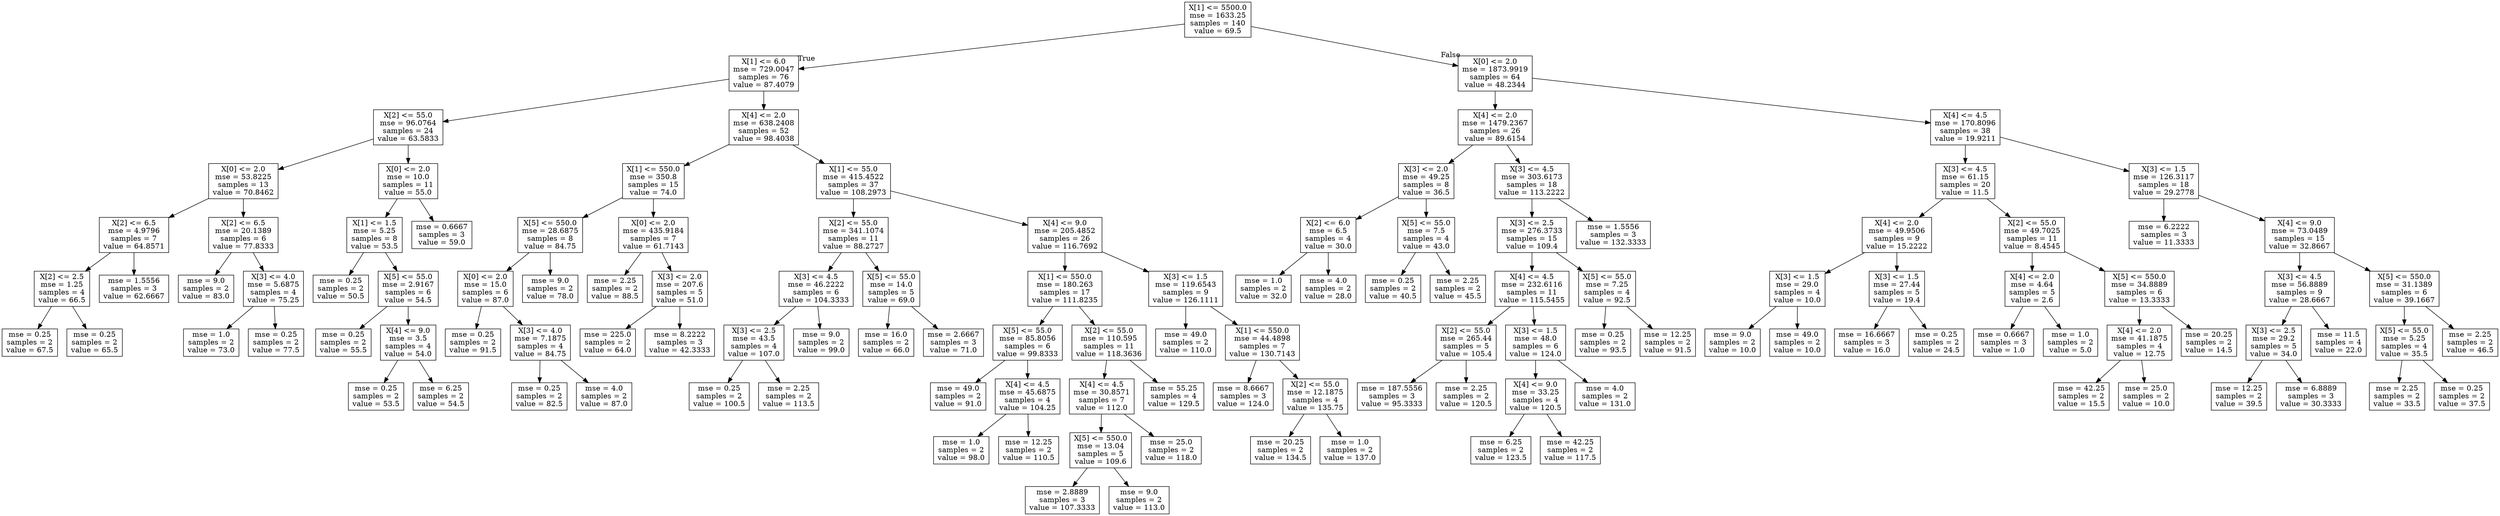 digraph Tree {
node [shape=box] ;
0 [label="X[1] <= 5500.0\nmse = 1633.25\nsamples = 140\nvalue = 69.5"] ;
1 [label="X[1] <= 6.0\nmse = 729.0047\nsamples = 76\nvalue = 87.4079"] ;
0 -> 1 [labeldistance=2.5, labelangle=45, headlabel="True"] ;
2 [label="X[2] <= 55.0\nmse = 96.0764\nsamples = 24\nvalue = 63.5833"] ;
1 -> 2 ;
3 [label="X[0] <= 2.0\nmse = 53.8225\nsamples = 13\nvalue = 70.8462"] ;
2 -> 3 ;
4 [label="X[2] <= 6.5\nmse = 4.9796\nsamples = 7\nvalue = 64.8571"] ;
3 -> 4 ;
5 [label="X[2] <= 2.5\nmse = 1.25\nsamples = 4\nvalue = 66.5"] ;
4 -> 5 ;
6 [label="mse = 0.25\nsamples = 2\nvalue = 67.5"] ;
5 -> 6 ;
7 [label="mse = 0.25\nsamples = 2\nvalue = 65.5"] ;
5 -> 7 ;
8 [label="mse = 1.5556\nsamples = 3\nvalue = 62.6667"] ;
4 -> 8 ;
9 [label="X[2] <= 6.5\nmse = 20.1389\nsamples = 6\nvalue = 77.8333"] ;
3 -> 9 ;
10 [label="mse = 9.0\nsamples = 2\nvalue = 83.0"] ;
9 -> 10 ;
11 [label="X[3] <= 4.0\nmse = 5.6875\nsamples = 4\nvalue = 75.25"] ;
9 -> 11 ;
12 [label="mse = 1.0\nsamples = 2\nvalue = 73.0"] ;
11 -> 12 ;
13 [label="mse = 0.25\nsamples = 2\nvalue = 77.5"] ;
11 -> 13 ;
14 [label="X[0] <= 2.0\nmse = 10.0\nsamples = 11\nvalue = 55.0"] ;
2 -> 14 ;
15 [label="X[1] <= 1.5\nmse = 5.25\nsamples = 8\nvalue = 53.5"] ;
14 -> 15 ;
16 [label="mse = 0.25\nsamples = 2\nvalue = 50.5"] ;
15 -> 16 ;
17 [label="X[5] <= 55.0\nmse = 2.9167\nsamples = 6\nvalue = 54.5"] ;
15 -> 17 ;
18 [label="mse = 0.25\nsamples = 2\nvalue = 55.5"] ;
17 -> 18 ;
19 [label="X[4] <= 9.0\nmse = 3.5\nsamples = 4\nvalue = 54.0"] ;
17 -> 19 ;
20 [label="mse = 0.25\nsamples = 2\nvalue = 53.5"] ;
19 -> 20 ;
21 [label="mse = 6.25\nsamples = 2\nvalue = 54.5"] ;
19 -> 21 ;
22 [label="mse = 0.6667\nsamples = 3\nvalue = 59.0"] ;
14 -> 22 ;
23 [label="X[4] <= 2.0\nmse = 638.2408\nsamples = 52\nvalue = 98.4038"] ;
1 -> 23 ;
24 [label="X[1] <= 550.0\nmse = 350.8\nsamples = 15\nvalue = 74.0"] ;
23 -> 24 ;
25 [label="X[5] <= 550.0\nmse = 28.6875\nsamples = 8\nvalue = 84.75"] ;
24 -> 25 ;
26 [label="X[0] <= 2.0\nmse = 15.0\nsamples = 6\nvalue = 87.0"] ;
25 -> 26 ;
27 [label="mse = 0.25\nsamples = 2\nvalue = 91.5"] ;
26 -> 27 ;
28 [label="X[3] <= 4.0\nmse = 7.1875\nsamples = 4\nvalue = 84.75"] ;
26 -> 28 ;
29 [label="mse = 0.25\nsamples = 2\nvalue = 82.5"] ;
28 -> 29 ;
30 [label="mse = 4.0\nsamples = 2\nvalue = 87.0"] ;
28 -> 30 ;
31 [label="mse = 9.0\nsamples = 2\nvalue = 78.0"] ;
25 -> 31 ;
32 [label="X[0] <= 2.0\nmse = 435.9184\nsamples = 7\nvalue = 61.7143"] ;
24 -> 32 ;
33 [label="mse = 2.25\nsamples = 2\nvalue = 88.5"] ;
32 -> 33 ;
34 [label="X[3] <= 2.0\nmse = 207.6\nsamples = 5\nvalue = 51.0"] ;
32 -> 34 ;
35 [label="mse = 225.0\nsamples = 2\nvalue = 64.0"] ;
34 -> 35 ;
36 [label="mse = 8.2222\nsamples = 3\nvalue = 42.3333"] ;
34 -> 36 ;
37 [label="X[1] <= 55.0\nmse = 415.4522\nsamples = 37\nvalue = 108.2973"] ;
23 -> 37 ;
38 [label="X[2] <= 55.0\nmse = 341.1074\nsamples = 11\nvalue = 88.2727"] ;
37 -> 38 ;
39 [label="X[3] <= 4.5\nmse = 46.2222\nsamples = 6\nvalue = 104.3333"] ;
38 -> 39 ;
40 [label="X[3] <= 2.5\nmse = 43.5\nsamples = 4\nvalue = 107.0"] ;
39 -> 40 ;
41 [label="mse = 0.25\nsamples = 2\nvalue = 100.5"] ;
40 -> 41 ;
42 [label="mse = 2.25\nsamples = 2\nvalue = 113.5"] ;
40 -> 42 ;
43 [label="mse = 9.0\nsamples = 2\nvalue = 99.0"] ;
39 -> 43 ;
44 [label="X[5] <= 55.0\nmse = 14.0\nsamples = 5\nvalue = 69.0"] ;
38 -> 44 ;
45 [label="mse = 16.0\nsamples = 2\nvalue = 66.0"] ;
44 -> 45 ;
46 [label="mse = 2.6667\nsamples = 3\nvalue = 71.0"] ;
44 -> 46 ;
47 [label="X[4] <= 9.0\nmse = 205.4852\nsamples = 26\nvalue = 116.7692"] ;
37 -> 47 ;
48 [label="X[1] <= 550.0\nmse = 180.263\nsamples = 17\nvalue = 111.8235"] ;
47 -> 48 ;
49 [label="X[5] <= 55.0\nmse = 85.8056\nsamples = 6\nvalue = 99.8333"] ;
48 -> 49 ;
50 [label="mse = 49.0\nsamples = 2\nvalue = 91.0"] ;
49 -> 50 ;
51 [label="X[4] <= 4.5\nmse = 45.6875\nsamples = 4\nvalue = 104.25"] ;
49 -> 51 ;
52 [label="mse = 1.0\nsamples = 2\nvalue = 98.0"] ;
51 -> 52 ;
53 [label="mse = 12.25\nsamples = 2\nvalue = 110.5"] ;
51 -> 53 ;
54 [label="X[2] <= 55.0\nmse = 110.595\nsamples = 11\nvalue = 118.3636"] ;
48 -> 54 ;
55 [label="X[4] <= 4.5\nmse = 30.8571\nsamples = 7\nvalue = 112.0"] ;
54 -> 55 ;
56 [label="X[5] <= 550.0\nmse = 13.04\nsamples = 5\nvalue = 109.6"] ;
55 -> 56 ;
57 [label="mse = 2.8889\nsamples = 3\nvalue = 107.3333"] ;
56 -> 57 ;
58 [label="mse = 9.0\nsamples = 2\nvalue = 113.0"] ;
56 -> 58 ;
59 [label="mse = 25.0\nsamples = 2\nvalue = 118.0"] ;
55 -> 59 ;
60 [label="mse = 55.25\nsamples = 4\nvalue = 129.5"] ;
54 -> 60 ;
61 [label="X[3] <= 1.5\nmse = 119.6543\nsamples = 9\nvalue = 126.1111"] ;
47 -> 61 ;
62 [label="mse = 49.0\nsamples = 2\nvalue = 110.0"] ;
61 -> 62 ;
63 [label="X[1] <= 550.0\nmse = 44.4898\nsamples = 7\nvalue = 130.7143"] ;
61 -> 63 ;
64 [label="mse = 8.6667\nsamples = 3\nvalue = 124.0"] ;
63 -> 64 ;
65 [label="X[2] <= 55.0\nmse = 12.1875\nsamples = 4\nvalue = 135.75"] ;
63 -> 65 ;
66 [label="mse = 20.25\nsamples = 2\nvalue = 134.5"] ;
65 -> 66 ;
67 [label="mse = 1.0\nsamples = 2\nvalue = 137.0"] ;
65 -> 67 ;
68 [label="X[0] <= 2.0\nmse = 1873.9919\nsamples = 64\nvalue = 48.2344"] ;
0 -> 68 [labeldistance=2.5, labelangle=-45, headlabel="False"] ;
69 [label="X[4] <= 2.0\nmse = 1479.2367\nsamples = 26\nvalue = 89.6154"] ;
68 -> 69 ;
70 [label="X[3] <= 2.0\nmse = 49.25\nsamples = 8\nvalue = 36.5"] ;
69 -> 70 ;
71 [label="X[2] <= 6.0\nmse = 6.5\nsamples = 4\nvalue = 30.0"] ;
70 -> 71 ;
72 [label="mse = 1.0\nsamples = 2\nvalue = 32.0"] ;
71 -> 72 ;
73 [label="mse = 4.0\nsamples = 2\nvalue = 28.0"] ;
71 -> 73 ;
74 [label="X[5] <= 55.0\nmse = 7.5\nsamples = 4\nvalue = 43.0"] ;
70 -> 74 ;
75 [label="mse = 0.25\nsamples = 2\nvalue = 40.5"] ;
74 -> 75 ;
76 [label="mse = 2.25\nsamples = 2\nvalue = 45.5"] ;
74 -> 76 ;
77 [label="X[3] <= 4.5\nmse = 303.6173\nsamples = 18\nvalue = 113.2222"] ;
69 -> 77 ;
78 [label="X[3] <= 2.5\nmse = 276.3733\nsamples = 15\nvalue = 109.4"] ;
77 -> 78 ;
79 [label="X[4] <= 4.5\nmse = 232.6116\nsamples = 11\nvalue = 115.5455"] ;
78 -> 79 ;
80 [label="X[2] <= 55.0\nmse = 265.44\nsamples = 5\nvalue = 105.4"] ;
79 -> 80 ;
81 [label="mse = 187.5556\nsamples = 3\nvalue = 95.3333"] ;
80 -> 81 ;
82 [label="mse = 2.25\nsamples = 2\nvalue = 120.5"] ;
80 -> 82 ;
83 [label="X[3] <= 1.5\nmse = 48.0\nsamples = 6\nvalue = 124.0"] ;
79 -> 83 ;
84 [label="X[4] <= 9.0\nmse = 33.25\nsamples = 4\nvalue = 120.5"] ;
83 -> 84 ;
85 [label="mse = 6.25\nsamples = 2\nvalue = 123.5"] ;
84 -> 85 ;
86 [label="mse = 42.25\nsamples = 2\nvalue = 117.5"] ;
84 -> 86 ;
87 [label="mse = 4.0\nsamples = 2\nvalue = 131.0"] ;
83 -> 87 ;
88 [label="X[5] <= 55.0\nmse = 7.25\nsamples = 4\nvalue = 92.5"] ;
78 -> 88 ;
89 [label="mse = 0.25\nsamples = 2\nvalue = 93.5"] ;
88 -> 89 ;
90 [label="mse = 12.25\nsamples = 2\nvalue = 91.5"] ;
88 -> 90 ;
91 [label="mse = 1.5556\nsamples = 3\nvalue = 132.3333"] ;
77 -> 91 ;
92 [label="X[4] <= 4.5\nmse = 170.8096\nsamples = 38\nvalue = 19.9211"] ;
68 -> 92 ;
93 [label="X[3] <= 4.5\nmse = 61.15\nsamples = 20\nvalue = 11.5"] ;
92 -> 93 ;
94 [label="X[4] <= 2.0\nmse = 49.9506\nsamples = 9\nvalue = 15.2222"] ;
93 -> 94 ;
95 [label="X[3] <= 1.5\nmse = 29.0\nsamples = 4\nvalue = 10.0"] ;
94 -> 95 ;
96 [label="mse = 9.0\nsamples = 2\nvalue = 10.0"] ;
95 -> 96 ;
97 [label="mse = 49.0\nsamples = 2\nvalue = 10.0"] ;
95 -> 97 ;
98 [label="X[3] <= 1.5\nmse = 27.44\nsamples = 5\nvalue = 19.4"] ;
94 -> 98 ;
99 [label="mse = 16.6667\nsamples = 3\nvalue = 16.0"] ;
98 -> 99 ;
100 [label="mse = 0.25\nsamples = 2\nvalue = 24.5"] ;
98 -> 100 ;
101 [label="X[2] <= 55.0\nmse = 49.7025\nsamples = 11\nvalue = 8.4545"] ;
93 -> 101 ;
102 [label="X[4] <= 2.0\nmse = 4.64\nsamples = 5\nvalue = 2.6"] ;
101 -> 102 ;
103 [label="mse = 0.6667\nsamples = 3\nvalue = 1.0"] ;
102 -> 103 ;
104 [label="mse = 1.0\nsamples = 2\nvalue = 5.0"] ;
102 -> 104 ;
105 [label="X[5] <= 550.0\nmse = 34.8889\nsamples = 6\nvalue = 13.3333"] ;
101 -> 105 ;
106 [label="X[4] <= 2.0\nmse = 41.1875\nsamples = 4\nvalue = 12.75"] ;
105 -> 106 ;
107 [label="mse = 42.25\nsamples = 2\nvalue = 15.5"] ;
106 -> 107 ;
108 [label="mse = 25.0\nsamples = 2\nvalue = 10.0"] ;
106 -> 108 ;
109 [label="mse = 20.25\nsamples = 2\nvalue = 14.5"] ;
105 -> 109 ;
110 [label="X[3] <= 1.5\nmse = 126.3117\nsamples = 18\nvalue = 29.2778"] ;
92 -> 110 ;
111 [label="mse = 6.2222\nsamples = 3\nvalue = 11.3333"] ;
110 -> 111 ;
112 [label="X[4] <= 9.0\nmse = 73.0489\nsamples = 15\nvalue = 32.8667"] ;
110 -> 112 ;
113 [label="X[3] <= 4.5\nmse = 56.8889\nsamples = 9\nvalue = 28.6667"] ;
112 -> 113 ;
114 [label="X[3] <= 2.5\nmse = 29.2\nsamples = 5\nvalue = 34.0"] ;
113 -> 114 ;
115 [label="mse = 12.25\nsamples = 2\nvalue = 39.5"] ;
114 -> 115 ;
116 [label="mse = 6.8889\nsamples = 3\nvalue = 30.3333"] ;
114 -> 116 ;
117 [label="mse = 11.5\nsamples = 4\nvalue = 22.0"] ;
113 -> 117 ;
118 [label="X[5] <= 550.0\nmse = 31.1389\nsamples = 6\nvalue = 39.1667"] ;
112 -> 118 ;
119 [label="X[5] <= 55.0\nmse = 5.25\nsamples = 4\nvalue = 35.5"] ;
118 -> 119 ;
120 [label="mse = 2.25\nsamples = 2\nvalue = 33.5"] ;
119 -> 120 ;
121 [label="mse = 0.25\nsamples = 2\nvalue = 37.5"] ;
119 -> 121 ;
122 [label="mse = 2.25\nsamples = 2\nvalue = 46.5"] ;
118 -> 122 ;
}